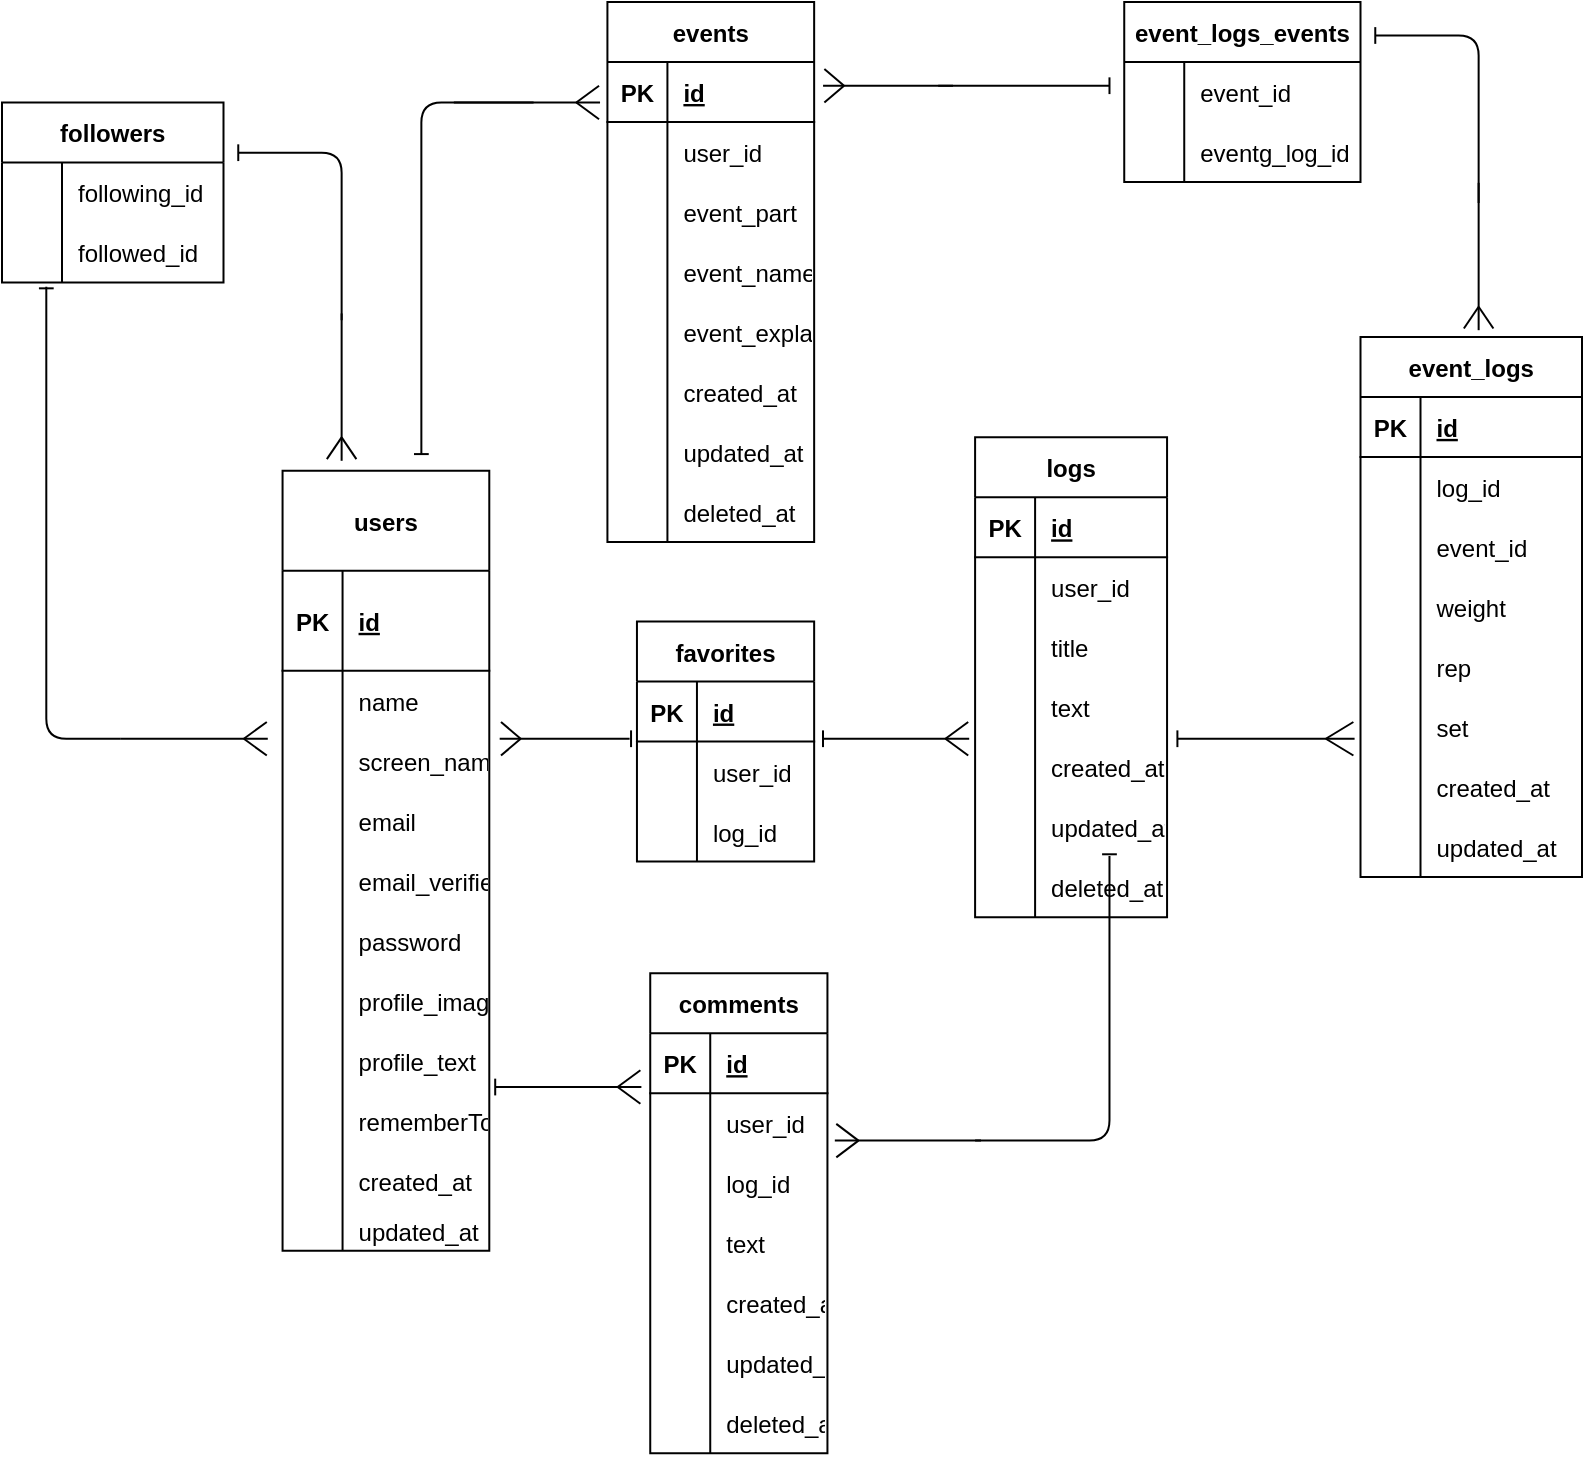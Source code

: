 <mxfile version="14.6.1" type="github">
  <diagram id="C5RBs43oDa-KdzZeNtuy" name="Page-1">
    <mxGraphModel dx="1761" dy="945" grid="1" gridSize="10" guides="1" tooltips="1" connect="1" arrows="1" fold="1" page="1" pageScale="1" pageWidth="827" pageHeight="1169" math="0" shadow="0">
      <root>
        <mxCell id="WIyWlLk6GJQsqaUBKTNV-0" />
        <mxCell id="WIyWlLk6GJQsqaUBKTNV-1" parent="WIyWlLk6GJQsqaUBKTNV-0" />
        <mxCell id="2IMz6kc5Xn535oeAkMrh-334" value="" style="group" vertex="1" connectable="0" parent="WIyWlLk6GJQsqaUBKTNV-1">
          <mxGeometry x="20" y="60" width="790" height="720" as="geometry" />
        </mxCell>
        <mxCell id="2IMz6kc5Xn535oeAkMrh-335" value="" style="line;strokeWidth=2;html=1;rotation=-45;" vertex="1" parent="2IMz6kc5Xn535oeAkMrh-334">
          <mxGeometry x="386.539" y="434.127" width="14.766" as="geometry" />
        </mxCell>
        <mxCell id="2IMz6kc5Xn535oeAkMrh-336" value="users" style="shape=table;startSize=50;container=1;collapsible=1;childLayout=tableLayout;fixedRows=1;rowLines=0;fontStyle=1;align=center;resizeLast=1;" vertex="1" parent="2IMz6kc5Xn535oeAkMrh-334">
          <mxGeometry x="140.28" y="234.419" width="103.364" height="390" as="geometry">
            <mxRectangle x="240" y="320" width="60" height="50" as="alternateBounds" />
          </mxGeometry>
        </mxCell>
        <mxCell id="2IMz6kc5Xn535oeAkMrh-337" value="" style="shape=partialRectangle;collapsible=0;dropTarget=0;pointerEvents=0;fillColor=none;points=[[0,0.5],[1,0.5]];portConstraint=eastwest;top=0;left=0;right=0;bottom=1;" vertex="1" parent="2IMz6kc5Xn535oeAkMrh-336">
          <mxGeometry y="50" width="103.364" height="50" as="geometry" />
        </mxCell>
        <mxCell id="2IMz6kc5Xn535oeAkMrh-338" value="PK" style="shape=partialRectangle;overflow=hidden;connectable=0;fillColor=none;top=0;left=0;bottom=0;right=0;fontStyle=1;" vertex="1" parent="2IMz6kc5Xn535oeAkMrh-337">
          <mxGeometry width="30" height="50" as="geometry" />
        </mxCell>
        <mxCell id="2IMz6kc5Xn535oeAkMrh-339" value="id " style="shape=partialRectangle;overflow=hidden;connectable=0;fillColor=none;top=0;left=0;bottom=0;right=0;align=left;spacingLeft=6;fontStyle=5;" vertex="1" parent="2IMz6kc5Xn535oeAkMrh-337">
          <mxGeometry x="30" width="73.364" height="50" as="geometry" />
        </mxCell>
        <mxCell id="2IMz6kc5Xn535oeAkMrh-340" value="" style="shape=partialRectangle;collapsible=0;dropTarget=0;pointerEvents=0;fillColor=none;points=[[0,0.5],[1,0.5]];portConstraint=eastwest;top=0;left=0;right=0;bottom=0;" vertex="1" parent="2IMz6kc5Xn535oeAkMrh-336">
          <mxGeometry y="100" width="103.364" height="30" as="geometry" />
        </mxCell>
        <mxCell id="2IMz6kc5Xn535oeAkMrh-341" value="" style="shape=partialRectangle;overflow=hidden;connectable=0;fillColor=none;top=0;left=0;bottom=0;right=0;" vertex="1" parent="2IMz6kc5Xn535oeAkMrh-340">
          <mxGeometry width="30" height="30" as="geometry" />
        </mxCell>
        <mxCell id="2IMz6kc5Xn535oeAkMrh-342" value="name" style="shape=partialRectangle;overflow=hidden;connectable=0;fillColor=none;top=0;left=0;bottom=0;right=0;align=left;spacingLeft=6;" vertex="1" parent="2IMz6kc5Xn535oeAkMrh-340">
          <mxGeometry x="30" width="73.364" height="30" as="geometry" />
        </mxCell>
        <mxCell id="2IMz6kc5Xn535oeAkMrh-343" value="" style="shape=partialRectangle;collapsible=0;dropTarget=0;pointerEvents=0;fillColor=none;points=[[0,0.5],[1,0.5]];portConstraint=eastwest;top=0;left=0;right=0;bottom=0;" vertex="1" parent="2IMz6kc5Xn535oeAkMrh-336">
          <mxGeometry y="130" width="103.364" height="30" as="geometry" />
        </mxCell>
        <mxCell id="2IMz6kc5Xn535oeAkMrh-344" value="" style="shape=partialRectangle;overflow=hidden;connectable=0;fillColor=none;top=0;left=0;bottom=0;right=0;" vertex="1" parent="2IMz6kc5Xn535oeAkMrh-343">
          <mxGeometry width="30" height="30" as="geometry" />
        </mxCell>
        <mxCell id="2IMz6kc5Xn535oeAkMrh-345" value="screen_name" style="shape=partialRectangle;overflow=hidden;connectable=0;fillColor=none;top=0;left=0;bottom=0;right=0;align=left;spacingLeft=6;" vertex="1" parent="2IMz6kc5Xn535oeAkMrh-343">
          <mxGeometry x="30" width="73.364" height="30" as="geometry" />
        </mxCell>
        <mxCell id="2IMz6kc5Xn535oeAkMrh-346" value="" style="shape=partialRectangle;collapsible=0;dropTarget=0;pointerEvents=0;fillColor=none;points=[[0,0.5],[1,0.5]];portConstraint=eastwest;top=0;left=0;right=0;bottom=0;" vertex="1" parent="2IMz6kc5Xn535oeAkMrh-336">
          <mxGeometry y="160" width="103.364" height="30" as="geometry" />
        </mxCell>
        <mxCell id="2IMz6kc5Xn535oeAkMrh-347" value="" style="shape=partialRectangle;overflow=hidden;connectable=0;fillColor=none;top=0;left=0;bottom=0;right=0;" vertex="1" parent="2IMz6kc5Xn535oeAkMrh-346">
          <mxGeometry width="30" height="30" as="geometry" />
        </mxCell>
        <mxCell id="2IMz6kc5Xn535oeAkMrh-348" value="email" style="shape=partialRectangle;overflow=hidden;connectable=0;fillColor=none;top=0;left=0;bottom=0;right=0;align=left;spacingLeft=6;" vertex="1" parent="2IMz6kc5Xn535oeAkMrh-346">
          <mxGeometry x="30" width="73.364" height="30" as="geometry" />
        </mxCell>
        <mxCell id="2IMz6kc5Xn535oeAkMrh-349" value="" style="shape=partialRectangle;collapsible=0;dropTarget=0;pointerEvents=0;fillColor=none;points=[[0,0.5],[1,0.5]];portConstraint=eastwest;top=0;left=0;right=0;bottom=0;" vertex="1" parent="2IMz6kc5Xn535oeAkMrh-336">
          <mxGeometry y="190" width="103.364" height="30" as="geometry" />
        </mxCell>
        <mxCell id="2IMz6kc5Xn535oeAkMrh-350" value="" style="shape=partialRectangle;overflow=hidden;connectable=0;fillColor=none;top=0;left=0;bottom=0;right=0;" vertex="1" parent="2IMz6kc5Xn535oeAkMrh-349">
          <mxGeometry width="30" height="30" as="geometry" />
        </mxCell>
        <mxCell id="2IMz6kc5Xn535oeAkMrh-351" value="email_verified_at" style="shape=partialRectangle;overflow=hidden;connectable=0;fillColor=none;top=0;left=0;bottom=0;right=0;align=left;spacingLeft=6;" vertex="1" parent="2IMz6kc5Xn535oeAkMrh-349">
          <mxGeometry x="30" width="73.364" height="30" as="geometry" />
        </mxCell>
        <mxCell id="2IMz6kc5Xn535oeAkMrh-352" value="" style="shape=partialRectangle;collapsible=0;dropTarget=0;pointerEvents=0;fillColor=none;points=[[0,0.5],[1,0.5]];portConstraint=eastwest;top=0;left=0;right=0;bottom=0;" vertex="1" parent="2IMz6kc5Xn535oeAkMrh-336">
          <mxGeometry y="220" width="103.364" height="30" as="geometry" />
        </mxCell>
        <mxCell id="2IMz6kc5Xn535oeAkMrh-353" value="" style="shape=partialRectangle;overflow=hidden;connectable=0;fillColor=none;top=0;left=0;bottom=0;right=0;" vertex="1" parent="2IMz6kc5Xn535oeAkMrh-352">
          <mxGeometry width="30" height="30" as="geometry" />
        </mxCell>
        <mxCell id="2IMz6kc5Xn535oeAkMrh-354" value="password" style="shape=partialRectangle;overflow=hidden;connectable=0;fillColor=none;top=0;left=0;bottom=0;right=0;align=left;spacingLeft=6;" vertex="1" parent="2IMz6kc5Xn535oeAkMrh-352">
          <mxGeometry x="30" width="73.364" height="30" as="geometry" />
        </mxCell>
        <mxCell id="2IMz6kc5Xn535oeAkMrh-355" value="" style="shape=partialRectangle;collapsible=0;dropTarget=0;pointerEvents=0;fillColor=none;points=[[0,0.5],[1,0.5]];portConstraint=eastwest;top=0;left=0;right=0;bottom=0;" vertex="1" parent="2IMz6kc5Xn535oeAkMrh-336">
          <mxGeometry y="250" width="103.364" height="30" as="geometry" />
        </mxCell>
        <mxCell id="2IMz6kc5Xn535oeAkMrh-356" value="" style="shape=partialRectangle;overflow=hidden;connectable=0;fillColor=none;top=0;left=0;bottom=0;right=0;" vertex="1" parent="2IMz6kc5Xn535oeAkMrh-355">
          <mxGeometry width="30" height="30" as="geometry" />
        </mxCell>
        <mxCell id="2IMz6kc5Xn535oeAkMrh-357" value="profile_image" style="shape=partialRectangle;overflow=hidden;connectable=0;fillColor=none;top=0;left=0;bottom=0;right=0;align=left;spacingLeft=6;" vertex="1" parent="2IMz6kc5Xn535oeAkMrh-355">
          <mxGeometry x="30" width="73.364" height="30" as="geometry" />
        </mxCell>
        <mxCell id="2IMz6kc5Xn535oeAkMrh-358" value="" style="shape=partialRectangle;collapsible=0;dropTarget=0;pointerEvents=0;fillColor=none;points=[[0,0.5],[1,0.5]];portConstraint=eastwest;top=0;left=0;right=0;bottom=0;" vertex="1" parent="2IMz6kc5Xn535oeAkMrh-336">
          <mxGeometry y="280" width="103.364" height="30" as="geometry" />
        </mxCell>
        <mxCell id="2IMz6kc5Xn535oeAkMrh-359" value="" style="shape=partialRectangle;overflow=hidden;connectable=0;fillColor=none;top=0;left=0;bottom=0;right=0;" vertex="1" parent="2IMz6kc5Xn535oeAkMrh-358">
          <mxGeometry width="30" height="30" as="geometry" />
        </mxCell>
        <mxCell id="2IMz6kc5Xn535oeAkMrh-360" value="profile_text" style="shape=partialRectangle;overflow=hidden;connectable=0;fillColor=none;top=0;left=0;bottom=0;right=0;align=left;spacingLeft=6;" vertex="1" parent="2IMz6kc5Xn535oeAkMrh-358">
          <mxGeometry x="30" width="73.364" height="30" as="geometry" />
        </mxCell>
        <mxCell id="2IMz6kc5Xn535oeAkMrh-361" value="" style="shape=partialRectangle;collapsible=0;dropTarget=0;pointerEvents=0;fillColor=none;points=[[0,0.5],[1,0.5]];portConstraint=eastwest;top=0;left=0;right=0;bottom=0;" vertex="1" parent="2IMz6kc5Xn535oeAkMrh-336">
          <mxGeometry y="310" width="103.364" height="30" as="geometry" />
        </mxCell>
        <mxCell id="2IMz6kc5Xn535oeAkMrh-362" value="" style="shape=partialRectangle;overflow=hidden;connectable=0;fillColor=none;top=0;left=0;bottom=0;right=0;" vertex="1" parent="2IMz6kc5Xn535oeAkMrh-361">
          <mxGeometry width="30" height="30" as="geometry" />
        </mxCell>
        <mxCell id="2IMz6kc5Xn535oeAkMrh-363" value="rememberToken" style="shape=partialRectangle;overflow=hidden;connectable=0;fillColor=none;top=0;left=0;bottom=0;right=0;align=left;spacingLeft=6;" vertex="1" parent="2IMz6kc5Xn535oeAkMrh-361">
          <mxGeometry x="30" width="73.364" height="30" as="geometry" />
        </mxCell>
        <mxCell id="2IMz6kc5Xn535oeAkMrh-364" value="" style="shape=partialRectangle;collapsible=0;dropTarget=0;pointerEvents=0;fillColor=none;points=[[0,0.5],[1,0.5]];portConstraint=eastwest;top=0;left=0;right=0;bottom=0;" vertex="1" parent="2IMz6kc5Xn535oeAkMrh-336">
          <mxGeometry y="340" width="103.364" height="30" as="geometry" />
        </mxCell>
        <mxCell id="2IMz6kc5Xn535oeAkMrh-365" value="" style="shape=partialRectangle;overflow=hidden;connectable=0;fillColor=none;top=0;left=0;bottom=0;right=0;" vertex="1" parent="2IMz6kc5Xn535oeAkMrh-364">
          <mxGeometry width="30" height="30" as="geometry" />
        </mxCell>
        <mxCell id="2IMz6kc5Xn535oeAkMrh-366" value="created_at" style="shape=partialRectangle;overflow=hidden;connectable=0;fillColor=none;top=0;left=0;bottom=0;right=0;align=left;spacingLeft=6;" vertex="1" parent="2IMz6kc5Xn535oeAkMrh-364">
          <mxGeometry x="30" width="73.364" height="30" as="geometry" />
        </mxCell>
        <mxCell id="2IMz6kc5Xn535oeAkMrh-367" value="" style="shape=partialRectangle;collapsible=0;dropTarget=0;pointerEvents=0;fillColor=none;points=[[0,0.5],[1,0.5]];portConstraint=eastwest;top=0;left=0;right=0;bottom=0;" vertex="1" parent="2IMz6kc5Xn535oeAkMrh-336">
          <mxGeometry y="370" width="103.364" height="20" as="geometry" />
        </mxCell>
        <mxCell id="2IMz6kc5Xn535oeAkMrh-368" value="" style="shape=partialRectangle;overflow=hidden;connectable=0;fillColor=none;top=0;left=0;bottom=0;right=0;" vertex="1" parent="2IMz6kc5Xn535oeAkMrh-367">
          <mxGeometry width="30" height="20" as="geometry" />
        </mxCell>
        <mxCell id="2IMz6kc5Xn535oeAkMrh-369" value="updated_at" style="shape=partialRectangle;overflow=hidden;connectable=0;fillColor=none;top=0;left=0;bottom=0;right=0;align=left;spacingLeft=6;" vertex="1" parent="2IMz6kc5Xn535oeAkMrh-367">
          <mxGeometry x="30" width="73.364" height="20" as="geometry" />
        </mxCell>
        <mxCell id="2IMz6kc5Xn535oeAkMrh-370" value="logs" style="shape=table;startSize=30;container=1;collapsible=1;childLayout=tableLayout;fixedRows=1;rowLines=0;fontStyle=1;align=center;resizeLast=1;" vertex="1" parent="2IMz6kc5Xn535oeAkMrh-334">
          <mxGeometry x="486.551" y="217.674" width="95.981" height="240" as="geometry" />
        </mxCell>
        <mxCell id="2IMz6kc5Xn535oeAkMrh-371" value="" style="shape=partialRectangle;collapsible=0;dropTarget=0;pointerEvents=0;fillColor=none;points=[[0,0.5],[1,0.5]];portConstraint=eastwest;top=0;left=0;right=0;bottom=1;" vertex="1" parent="2IMz6kc5Xn535oeAkMrh-370">
          <mxGeometry y="30" width="95.981" height="30" as="geometry" />
        </mxCell>
        <mxCell id="2IMz6kc5Xn535oeAkMrh-372" value="PK" style="shape=partialRectangle;overflow=hidden;connectable=0;fillColor=none;top=0;left=0;bottom=0;right=0;fontStyle=1;" vertex="1" parent="2IMz6kc5Xn535oeAkMrh-371">
          <mxGeometry width="30" height="30" as="geometry" />
        </mxCell>
        <mxCell id="2IMz6kc5Xn535oeAkMrh-373" value="id " style="shape=partialRectangle;overflow=hidden;connectable=0;fillColor=none;top=0;left=0;bottom=0;right=0;align=left;spacingLeft=6;fontStyle=5;" vertex="1" parent="2IMz6kc5Xn535oeAkMrh-371">
          <mxGeometry x="30" width="65.981" height="30" as="geometry" />
        </mxCell>
        <mxCell id="2IMz6kc5Xn535oeAkMrh-374" value="" style="shape=partialRectangle;collapsible=0;dropTarget=0;pointerEvents=0;fillColor=none;points=[[0,0.5],[1,0.5]];portConstraint=eastwest;top=0;left=0;right=0;bottom=0;" vertex="1" parent="2IMz6kc5Xn535oeAkMrh-370">
          <mxGeometry y="60" width="95.981" height="30" as="geometry" />
        </mxCell>
        <mxCell id="2IMz6kc5Xn535oeAkMrh-375" value="" style="shape=partialRectangle;overflow=hidden;connectable=0;fillColor=none;top=0;left=0;bottom=0;right=0;" vertex="1" parent="2IMz6kc5Xn535oeAkMrh-374">
          <mxGeometry width="30" height="30" as="geometry" />
        </mxCell>
        <mxCell id="2IMz6kc5Xn535oeAkMrh-376" value="user_id" style="shape=partialRectangle;overflow=hidden;connectable=0;fillColor=none;top=0;left=0;bottom=0;right=0;align=left;spacingLeft=6;" vertex="1" parent="2IMz6kc5Xn535oeAkMrh-374">
          <mxGeometry x="30" width="65.981" height="30" as="geometry" />
        </mxCell>
        <mxCell id="2IMz6kc5Xn535oeAkMrh-377" value="" style="shape=partialRectangle;collapsible=0;dropTarget=0;pointerEvents=0;fillColor=none;points=[[0,0.5],[1,0.5]];portConstraint=eastwest;top=0;left=0;right=0;bottom=0;" vertex="1" parent="2IMz6kc5Xn535oeAkMrh-370">
          <mxGeometry y="90" width="95.981" height="30" as="geometry" />
        </mxCell>
        <mxCell id="2IMz6kc5Xn535oeAkMrh-378" value="" style="shape=partialRectangle;overflow=hidden;connectable=0;fillColor=none;top=0;left=0;bottom=0;right=0;" vertex="1" parent="2IMz6kc5Xn535oeAkMrh-377">
          <mxGeometry width="30" height="30" as="geometry" />
        </mxCell>
        <mxCell id="2IMz6kc5Xn535oeAkMrh-379" value="title" style="shape=partialRectangle;overflow=hidden;connectable=0;fillColor=none;top=0;left=0;bottom=0;right=0;align=left;spacingLeft=6;" vertex="1" parent="2IMz6kc5Xn535oeAkMrh-377">
          <mxGeometry x="30" width="65.981" height="30" as="geometry" />
        </mxCell>
        <mxCell id="2IMz6kc5Xn535oeAkMrh-380" value="" style="shape=partialRectangle;collapsible=0;dropTarget=0;pointerEvents=0;fillColor=none;points=[[0,0.5],[1,0.5]];portConstraint=eastwest;top=0;left=0;right=0;bottom=0;" vertex="1" parent="2IMz6kc5Xn535oeAkMrh-370">
          <mxGeometry y="120" width="95.981" height="30" as="geometry" />
        </mxCell>
        <mxCell id="2IMz6kc5Xn535oeAkMrh-381" value="" style="shape=partialRectangle;overflow=hidden;connectable=0;fillColor=none;top=0;left=0;bottom=0;right=0;" vertex="1" parent="2IMz6kc5Xn535oeAkMrh-380">
          <mxGeometry width="30" height="30" as="geometry" />
        </mxCell>
        <mxCell id="2IMz6kc5Xn535oeAkMrh-382" value="text" style="shape=partialRectangle;overflow=hidden;connectable=0;fillColor=none;top=0;left=0;bottom=0;right=0;align=left;spacingLeft=6;" vertex="1" parent="2IMz6kc5Xn535oeAkMrh-380">
          <mxGeometry x="30" width="65.981" height="30" as="geometry" />
        </mxCell>
        <mxCell id="2IMz6kc5Xn535oeAkMrh-383" value="" style="shape=partialRectangle;collapsible=0;dropTarget=0;pointerEvents=0;fillColor=none;points=[[0,0.5],[1,0.5]];portConstraint=eastwest;top=0;left=0;right=0;bottom=0;" vertex="1" parent="2IMz6kc5Xn535oeAkMrh-370">
          <mxGeometry y="150" width="95.981" height="30" as="geometry" />
        </mxCell>
        <mxCell id="2IMz6kc5Xn535oeAkMrh-384" value="" style="shape=partialRectangle;overflow=hidden;connectable=0;fillColor=none;top=0;left=0;bottom=0;right=0;" vertex="1" parent="2IMz6kc5Xn535oeAkMrh-383">
          <mxGeometry width="30" height="30" as="geometry" />
        </mxCell>
        <mxCell id="2IMz6kc5Xn535oeAkMrh-385" value="created_at" style="shape=partialRectangle;overflow=hidden;connectable=0;fillColor=none;top=0;left=0;bottom=0;right=0;align=left;spacingLeft=6;" vertex="1" parent="2IMz6kc5Xn535oeAkMrh-383">
          <mxGeometry x="30" width="65.981" height="30" as="geometry" />
        </mxCell>
        <mxCell id="2IMz6kc5Xn535oeAkMrh-386" value="" style="shape=partialRectangle;collapsible=0;dropTarget=0;pointerEvents=0;fillColor=none;points=[[0,0.5],[1,0.5]];portConstraint=eastwest;top=0;left=0;right=0;bottom=0;" vertex="1" parent="2IMz6kc5Xn535oeAkMrh-370">
          <mxGeometry y="180" width="95.981" height="30" as="geometry" />
        </mxCell>
        <mxCell id="2IMz6kc5Xn535oeAkMrh-387" value="" style="shape=partialRectangle;overflow=hidden;connectable=0;fillColor=none;top=0;left=0;bottom=0;right=0;" vertex="1" parent="2IMz6kc5Xn535oeAkMrh-386">
          <mxGeometry width="30" height="30" as="geometry" />
        </mxCell>
        <mxCell id="2IMz6kc5Xn535oeAkMrh-388" value="updated_at" style="shape=partialRectangle;overflow=hidden;connectable=0;fillColor=none;top=0;left=0;bottom=0;right=0;align=left;spacingLeft=6;" vertex="1" parent="2IMz6kc5Xn535oeAkMrh-386">
          <mxGeometry x="30" width="65.981" height="30" as="geometry" />
        </mxCell>
        <mxCell id="2IMz6kc5Xn535oeAkMrh-389" value="" style="shape=partialRectangle;collapsible=0;dropTarget=0;pointerEvents=0;fillColor=none;points=[[0,0.5],[1,0.5]];portConstraint=eastwest;top=0;left=0;right=0;bottom=0;" vertex="1" parent="2IMz6kc5Xn535oeAkMrh-370">
          <mxGeometry y="210" width="95.981" height="30" as="geometry" />
        </mxCell>
        <mxCell id="2IMz6kc5Xn535oeAkMrh-390" value="" style="shape=partialRectangle;overflow=hidden;connectable=0;fillColor=none;top=0;left=0;bottom=0;right=0;" vertex="1" parent="2IMz6kc5Xn535oeAkMrh-389">
          <mxGeometry width="30" height="30" as="geometry" />
        </mxCell>
        <mxCell id="2IMz6kc5Xn535oeAkMrh-391" value="deleted_at" style="shape=partialRectangle;overflow=hidden;connectable=0;fillColor=none;top=0;left=0;bottom=0;right=0;align=left;spacingLeft=6;" vertex="1" parent="2IMz6kc5Xn535oeAkMrh-389">
          <mxGeometry x="30" width="65.981" height="30" as="geometry" />
        </mxCell>
        <mxCell id="2IMz6kc5Xn535oeAkMrh-392" value="comments" style="shape=table;startSize=30;container=1;collapsible=1;childLayout=tableLayout;fixedRows=1;rowLines=0;fontStyle=1;align=center;resizeLast=1;" vertex="1" parent="2IMz6kc5Xn535oeAkMrh-334">
          <mxGeometry x="324.121" y="485.581" width="88.598" height="240" as="geometry" />
        </mxCell>
        <mxCell id="2IMz6kc5Xn535oeAkMrh-393" value="" style="shape=partialRectangle;collapsible=0;dropTarget=0;pointerEvents=0;fillColor=none;points=[[0,0.5],[1,0.5]];portConstraint=eastwest;top=0;left=0;right=0;bottom=1;" vertex="1" parent="2IMz6kc5Xn535oeAkMrh-392">
          <mxGeometry y="30" width="88.598" height="30" as="geometry" />
        </mxCell>
        <mxCell id="2IMz6kc5Xn535oeAkMrh-394" value="PK" style="shape=partialRectangle;overflow=hidden;connectable=0;fillColor=none;top=0;left=0;bottom=0;right=0;fontStyle=1;" vertex="1" parent="2IMz6kc5Xn535oeAkMrh-393">
          <mxGeometry width="30" height="30" as="geometry" />
        </mxCell>
        <mxCell id="2IMz6kc5Xn535oeAkMrh-395" value="id " style="shape=partialRectangle;overflow=hidden;connectable=0;fillColor=none;top=0;left=0;bottom=0;right=0;align=left;spacingLeft=6;fontStyle=5;" vertex="1" parent="2IMz6kc5Xn535oeAkMrh-393">
          <mxGeometry x="30" width="58.598" height="30" as="geometry" />
        </mxCell>
        <mxCell id="2IMz6kc5Xn535oeAkMrh-396" value="" style="shape=partialRectangle;collapsible=0;dropTarget=0;pointerEvents=0;fillColor=none;points=[[0,0.5],[1,0.5]];portConstraint=eastwest;top=0;left=0;right=0;bottom=0;" vertex="1" parent="2IMz6kc5Xn535oeAkMrh-392">
          <mxGeometry y="60" width="88.598" height="30" as="geometry" />
        </mxCell>
        <mxCell id="2IMz6kc5Xn535oeAkMrh-397" value="" style="shape=partialRectangle;overflow=hidden;connectable=0;fillColor=none;top=0;left=0;bottom=0;right=0;" vertex="1" parent="2IMz6kc5Xn535oeAkMrh-396">
          <mxGeometry width="30" height="30" as="geometry" />
        </mxCell>
        <mxCell id="2IMz6kc5Xn535oeAkMrh-398" value="user_id" style="shape=partialRectangle;overflow=hidden;connectable=0;fillColor=none;top=0;left=0;bottom=0;right=0;align=left;spacingLeft=6;" vertex="1" parent="2IMz6kc5Xn535oeAkMrh-396">
          <mxGeometry x="30" width="58.598" height="30" as="geometry" />
        </mxCell>
        <mxCell id="2IMz6kc5Xn535oeAkMrh-399" value="" style="shape=partialRectangle;collapsible=0;dropTarget=0;pointerEvents=0;fillColor=none;points=[[0,0.5],[1,0.5]];portConstraint=eastwest;top=0;left=0;right=0;bottom=0;" vertex="1" parent="2IMz6kc5Xn535oeAkMrh-392">
          <mxGeometry y="90" width="88.598" height="30" as="geometry" />
        </mxCell>
        <mxCell id="2IMz6kc5Xn535oeAkMrh-400" value="" style="shape=partialRectangle;overflow=hidden;connectable=0;fillColor=none;top=0;left=0;bottom=0;right=0;" vertex="1" parent="2IMz6kc5Xn535oeAkMrh-399">
          <mxGeometry width="30" height="30" as="geometry" />
        </mxCell>
        <mxCell id="2IMz6kc5Xn535oeAkMrh-401" value="log_id" style="shape=partialRectangle;overflow=hidden;connectable=0;fillColor=none;top=0;left=0;bottom=0;right=0;align=left;spacingLeft=6;" vertex="1" parent="2IMz6kc5Xn535oeAkMrh-399">
          <mxGeometry x="30" width="58.598" height="30" as="geometry" />
        </mxCell>
        <mxCell id="2IMz6kc5Xn535oeAkMrh-402" value="" style="shape=partialRectangle;collapsible=0;dropTarget=0;pointerEvents=0;fillColor=none;points=[[0,0.5],[1,0.5]];portConstraint=eastwest;top=0;left=0;right=0;bottom=0;" vertex="1" parent="2IMz6kc5Xn535oeAkMrh-392">
          <mxGeometry y="120" width="88.598" height="30" as="geometry" />
        </mxCell>
        <mxCell id="2IMz6kc5Xn535oeAkMrh-403" value="" style="shape=partialRectangle;overflow=hidden;connectable=0;fillColor=none;top=0;left=0;bottom=0;right=0;" vertex="1" parent="2IMz6kc5Xn535oeAkMrh-402">
          <mxGeometry width="30" height="30" as="geometry" />
        </mxCell>
        <mxCell id="2IMz6kc5Xn535oeAkMrh-404" value="text" style="shape=partialRectangle;overflow=hidden;connectable=0;fillColor=none;top=0;left=0;bottom=0;right=0;align=left;spacingLeft=6;" vertex="1" parent="2IMz6kc5Xn535oeAkMrh-402">
          <mxGeometry x="30" width="58.598" height="30" as="geometry" />
        </mxCell>
        <mxCell id="2IMz6kc5Xn535oeAkMrh-405" value="" style="shape=partialRectangle;collapsible=0;dropTarget=0;pointerEvents=0;fillColor=none;points=[[0,0.5],[1,0.5]];portConstraint=eastwest;top=0;left=0;right=0;bottom=0;" vertex="1" parent="2IMz6kc5Xn535oeAkMrh-392">
          <mxGeometry y="150" width="88.598" height="30" as="geometry" />
        </mxCell>
        <mxCell id="2IMz6kc5Xn535oeAkMrh-406" value="" style="shape=partialRectangle;overflow=hidden;connectable=0;fillColor=none;top=0;left=0;bottom=0;right=0;" vertex="1" parent="2IMz6kc5Xn535oeAkMrh-405">
          <mxGeometry width="30" height="30" as="geometry" />
        </mxCell>
        <mxCell id="2IMz6kc5Xn535oeAkMrh-407" value="created_at" style="shape=partialRectangle;overflow=hidden;connectable=0;fillColor=none;top=0;left=0;bottom=0;right=0;align=left;spacingLeft=6;" vertex="1" parent="2IMz6kc5Xn535oeAkMrh-405">
          <mxGeometry x="30" width="58.598" height="30" as="geometry" />
        </mxCell>
        <mxCell id="2IMz6kc5Xn535oeAkMrh-408" value="" style="shape=partialRectangle;collapsible=0;dropTarget=0;pointerEvents=0;fillColor=none;points=[[0,0.5],[1,0.5]];portConstraint=eastwest;top=0;left=0;right=0;bottom=0;" vertex="1" parent="2IMz6kc5Xn535oeAkMrh-392">
          <mxGeometry y="180" width="88.598" height="30" as="geometry" />
        </mxCell>
        <mxCell id="2IMz6kc5Xn535oeAkMrh-409" value="" style="shape=partialRectangle;overflow=hidden;connectable=0;fillColor=none;top=0;left=0;bottom=0;right=0;" vertex="1" parent="2IMz6kc5Xn535oeAkMrh-408">
          <mxGeometry width="30" height="30" as="geometry" />
        </mxCell>
        <mxCell id="2IMz6kc5Xn535oeAkMrh-410" value="updated_at" style="shape=partialRectangle;overflow=hidden;connectable=0;fillColor=none;top=0;left=0;bottom=0;right=0;align=left;spacingLeft=6;" vertex="1" parent="2IMz6kc5Xn535oeAkMrh-408">
          <mxGeometry x="30" width="58.598" height="30" as="geometry" />
        </mxCell>
        <mxCell id="2IMz6kc5Xn535oeAkMrh-411" value="" style="shape=partialRectangle;collapsible=0;dropTarget=0;pointerEvents=0;fillColor=none;points=[[0,0.5],[1,0.5]];portConstraint=eastwest;top=0;left=0;right=0;bottom=0;" vertex="1" parent="2IMz6kc5Xn535oeAkMrh-392">
          <mxGeometry y="210" width="88.598" height="30" as="geometry" />
        </mxCell>
        <mxCell id="2IMz6kc5Xn535oeAkMrh-412" value="" style="shape=partialRectangle;overflow=hidden;connectable=0;fillColor=none;top=0;left=0;bottom=0;right=0;" vertex="1" parent="2IMz6kc5Xn535oeAkMrh-411">
          <mxGeometry width="30" height="30" as="geometry" />
        </mxCell>
        <mxCell id="2IMz6kc5Xn535oeAkMrh-413" value="deleted_at" style="shape=partialRectangle;overflow=hidden;connectable=0;fillColor=none;top=0;left=0;bottom=0;right=0;align=left;spacingLeft=6;" vertex="1" parent="2IMz6kc5Xn535oeAkMrh-411">
          <mxGeometry x="30" width="58.598" height="30" as="geometry" />
        </mxCell>
        <mxCell id="2IMz6kc5Xn535oeAkMrh-414" value="favorites" style="shape=table;startSize=30;container=1;collapsible=1;childLayout=tableLayout;fixedRows=1;rowLines=0;fontStyle=1;align=center;resizeLast=1;" vertex="1" parent="2IMz6kc5Xn535oeAkMrh-334">
          <mxGeometry x="317.477" y="309.767" width="88.598" height="120" as="geometry" />
        </mxCell>
        <mxCell id="2IMz6kc5Xn535oeAkMrh-415" value="" style="shape=partialRectangle;collapsible=0;dropTarget=0;pointerEvents=0;fillColor=none;points=[[0,0.5],[1,0.5]];portConstraint=eastwest;top=0;left=0;right=0;bottom=1;" vertex="1" parent="2IMz6kc5Xn535oeAkMrh-414">
          <mxGeometry y="30" width="88.598" height="30" as="geometry" />
        </mxCell>
        <mxCell id="2IMz6kc5Xn535oeAkMrh-416" value="PK" style="shape=partialRectangle;overflow=hidden;connectable=0;fillColor=none;top=0;left=0;bottom=0;right=0;fontStyle=1;" vertex="1" parent="2IMz6kc5Xn535oeAkMrh-415">
          <mxGeometry width="30" height="30" as="geometry" />
        </mxCell>
        <mxCell id="2IMz6kc5Xn535oeAkMrh-417" value="id " style="shape=partialRectangle;overflow=hidden;connectable=0;fillColor=none;top=0;left=0;bottom=0;right=0;align=left;spacingLeft=6;fontStyle=5;" vertex="1" parent="2IMz6kc5Xn535oeAkMrh-415">
          <mxGeometry x="30" width="58.598" height="30" as="geometry" />
        </mxCell>
        <mxCell id="2IMz6kc5Xn535oeAkMrh-418" value="" style="shape=partialRectangle;collapsible=0;dropTarget=0;pointerEvents=0;fillColor=none;points=[[0,0.5],[1,0.5]];portConstraint=eastwest;top=0;left=0;right=0;bottom=0;" vertex="1" parent="2IMz6kc5Xn535oeAkMrh-414">
          <mxGeometry y="60" width="88.598" height="30" as="geometry" />
        </mxCell>
        <mxCell id="2IMz6kc5Xn535oeAkMrh-419" value="" style="shape=partialRectangle;overflow=hidden;connectable=0;fillColor=none;top=0;left=0;bottom=0;right=0;" vertex="1" parent="2IMz6kc5Xn535oeAkMrh-418">
          <mxGeometry width="30" height="30" as="geometry" />
        </mxCell>
        <mxCell id="2IMz6kc5Xn535oeAkMrh-420" value="user_id" style="shape=partialRectangle;overflow=hidden;connectable=0;fillColor=none;top=0;left=0;bottom=0;right=0;align=left;spacingLeft=6;" vertex="1" parent="2IMz6kc5Xn535oeAkMrh-418">
          <mxGeometry x="30" width="58.598" height="30" as="geometry" />
        </mxCell>
        <mxCell id="2IMz6kc5Xn535oeAkMrh-421" value="" style="shape=partialRectangle;collapsible=0;dropTarget=0;pointerEvents=0;fillColor=none;points=[[0,0.5],[1,0.5]];portConstraint=eastwest;top=0;left=0;right=0;bottom=0;" vertex="1" parent="2IMz6kc5Xn535oeAkMrh-414">
          <mxGeometry y="90" width="88.598" height="30" as="geometry" />
        </mxCell>
        <mxCell id="2IMz6kc5Xn535oeAkMrh-422" value="" style="shape=partialRectangle;overflow=hidden;connectable=0;fillColor=none;top=0;left=0;bottom=0;right=0;" vertex="1" parent="2IMz6kc5Xn535oeAkMrh-421">
          <mxGeometry width="30" height="30" as="geometry" />
        </mxCell>
        <mxCell id="2IMz6kc5Xn535oeAkMrh-423" value="log_id" style="shape=partialRectangle;overflow=hidden;connectable=0;fillColor=none;top=0;left=0;bottom=0;right=0;align=left;spacingLeft=6;" vertex="1" parent="2IMz6kc5Xn535oeAkMrh-421">
          <mxGeometry x="30" width="58.598" height="30" as="geometry" />
        </mxCell>
        <mxCell id="2IMz6kc5Xn535oeAkMrh-424" value="followers" style="shape=table;startSize=30;container=1;collapsible=1;childLayout=tableLayout;fixedRows=1;rowLines=0;fontStyle=1;align=center;resizeLast=1;" vertex="1" parent="2IMz6kc5Xn535oeAkMrh-334">
          <mxGeometry y="50.233" width="110.748" height="90" as="geometry" />
        </mxCell>
        <mxCell id="2IMz6kc5Xn535oeAkMrh-425" value="" style="shape=partialRectangle;collapsible=0;dropTarget=0;pointerEvents=0;fillColor=none;points=[[0,0.5],[1,0.5]];portConstraint=eastwest;top=0;left=0;right=0;bottom=0;" vertex="1" parent="2IMz6kc5Xn535oeAkMrh-424">
          <mxGeometry y="30" width="110.748" height="30" as="geometry" />
        </mxCell>
        <mxCell id="2IMz6kc5Xn535oeAkMrh-426" value="" style="shape=partialRectangle;overflow=hidden;connectable=0;fillColor=none;top=0;left=0;bottom=0;right=0;" vertex="1" parent="2IMz6kc5Xn535oeAkMrh-425">
          <mxGeometry width="30" height="30" as="geometry" />
        </mxCell>
        <mxCell id="2IMz6kc5Xn535oeAkMrh-427" value="following_id" style="shape=partialRectangle;overflow=hidden;connectable=0;fillColor=none;top=0;left=0;bottom=0;right=0;align=left;spacingLeft=6;" vertex="1" parent="2IMz6kc5Xn535oeAkMrh-425">
          <mxGeometry x="30" width="80.748" height="30" as="geometry" />
        </mxCell>
        <mxCell id="2IMz6kc5Xn535oeAkMrh-428" value="" style="shape=partialRectangle;collapsible=0;dropTarget=0;pointerEvents=0;fillColor=none;points=[[0,0.5],[1,0.5]];portConstraint=eastwest;top=0;left=0;right=0;bottom=0;" vertex="1" parent="2IMz6kc5Xn535oeAkMrh-424">
          <mxGeometry y="60" width="110.748" height="30" as="geometry" />
        </mxCell>
        <mxCell id="2IMz6kc5Xn535oeAkMrh-429" value="" style="shape=partialRectangle;overflow=hidden;connectable=0;fillColor=none;top=0;left=0;bottom=0;right=0;" vertex="1" parent="2IMz6kc5Xn535oeAkMrh-428">
          <mxGeometry width="30" height="30" as="geometry" />
        </mxCell>
        <mxCell id="2IMz6kc5Xn535oeAkMrh-430" value="followed_id" style="shape=partialRectangle;overflow=hidden;connectable=0;fillColor=none;top=0;left=0;bottom=0;right=0;align=left;spacingLeft=6;" vertex="1" parent="2IMz6kc5Xn535oeAkMrh-428">
          <mxGeometry x="30" width="80.748" height="30" as="geometry" />
        </mxCell>
        <mxCell id="2IMz6kc5Xn535oeAkMrh-431" value="events" style="shape=table;startSize=30;container=1;collapsible=1;childLayout=tableLayout;fixedRows=1;rowLines=0;fontStyle=1;align=center;resizeLast=1;" vertex="1" parent="2IMz6kc5Xn535oeAkMrh-334">
          <mxGeometry x="302.71" width="103.364" height="270" as="geometry" />
        </mxCell>
        <mxCell id="2IMz6kc5Xn535oeAkMrh-432" value="" style="shape=partialRectangle;collapsible=0;dropTarget=0;pointerEvents=0;fillColor=none;points=[[0,0.5],[1,0.5]];portConstraint=eastwest;top=0;left=0;right=0;bottom=1;" vertex="1" parent="2IMz6kc5Xn535oeAkMrh-431">
          <mxGeometry y="30" width="103.364" height="30" as="geometry" />
        </mxCell>
        <mxCell id="2IMz6kc5Xn535oeAkMrh-433" value="PK" style="shape=partialRectangle;overflow=hidden;connectable=0;fillColor=none;top=0;left=0;bottom=0;right=0;fontStyle=1;" vertex="1" parent="2IMz6kc5Xn535oeAkMrh-432">
          <mxGeometry width="30" height="30" as="geometry" />
        </mxCell>
        <mxCell id="2IMz6kc5Xn535oeAkMrh-434" value="id " style="shape=partialRectangle;overflow=hidden;connectable=0;fillColor=none;top=0;left=0;bottom=0;right=0;align=left;spacingLeft=6;fontStyle=5;" vertex="1" parent="2IMz6kc5Xn535oeAkMrh-432">
          <mxGeometry x="30" width="73.364" height="30" as="geometry" />
        </mxCell>
        <mxCell id="2IMz6kc5Xn535oeAkMrh-435" value="" style="shape=partialRectangle;collapsible=0;dropTarget=0;pointerEvents=0;fillColor=none;points=[[0,0.5],[1,0.5]];portConstraint=eastwest;top=0;left=0;right=0;bottom=0;" vertex="1" parent="2IMz6kc5Xn535oeAkMrh-431">
          <mxGeometry y="60" width="103.364" height="30" as="geometry" />
        </mxCell>
        <mxCell id="2IMz6kc5Xn535oeAkMrh-436" value="" style="shape=partialRectangle;overflow=hidden;connectable=0;fillColor=none;top=0;left=0;bottom=0;right=0;" vertex="1" parent="2IMz6kc5Xn535oeAkMrh-435">
          <mxGeometry width="30" height="30" as="geometry" />
        </mxCell>
        <mxCell id="2IMz6kc5Xn535oeAkMrh-437" value="user_id" style="shape=partialRectangle;overflow=hidden;connectable=0;fillColor=none;top=0;left=0;bottom=0;right=0;align=left;spacingLeft=6;" vertex="1" parent="2IMz6kc5Xn535oeAkMrh-435">
          <mxGeometry x="30" width="73.364" height="30" as="geometry" />
        </mxCell>
        <mxCell id="2IMz6kc5Xn535oeAkMrh-438" value="" style="shape=partialRectangle;collapsible=0;dropTarget=0;pointerEvents=0;fillColor=none;points=[[0,0.5],[1,0.5]];portConstraint=eastwest;top=0;left=0;right=0;bottom=0;" vertex="1" parent="2IMz6kc5Xn535oeAkMrh-431">
          <mxGeometry y="90" width="103.364" height="30" as="geometry" />
        </mxCell>
        <mxCell id="2IMz6kc5Xn535oeAkMrh-439" value="" style="shape=partialRectangle;overflow=hidden;connectable=0;fillColor=none;top=0;left=0;bottom=0;right=0;" vertex="1" parent="2IMz6kc5Xn535oeAkMrh-438">
          <mxGeometry width="30" height="30" as="geometry" />
        </mxCell>
        <mxCell id="2IMz6kc5Xn535oeAkMrh-440" value="event_part" style="shape=partialRectangle;overflow=hidden;connectable=0;fillColor=none;top=0;left=0;bottom=0;right=0;align=left;spacingLeft=6;" vertex="1" parent="2IMz6kc5Xn535oeAkMrh-438">
          <mxGeometry x="30" width="73.364" height="30" as="geometry" />
        </mxCell>
        <mxCell id="2IMz6kc5Xn535oeAkMrh-441" value="" style="shape=partialRectangle;collapsible=0;dropTarget=0;pointerEvents=0;fillColor=none;points=[[0,0.5],[1,0.5]];portConstraint=eastwest;top=0;left=0;right=0;bottom=0;" vertex="1" parent="2IMz6kc5Xn535oeAkMrh-431">
          <mxGeometry y="120" width="103.364" height="30" as="geometry" />
        </mxCell>
        <mxCell id="2IMz6kc5Xn535oeAkMrh-442" value="" style="shape=partialRectangle;overflow=hidden;connectable=0;fillColor=none;top=0;left=0;bottom=0;right=0;" vertex="1" parent="2IMz6kc5Xn535oeAkMrh-441">
          <mxGeometry width="30" height="30" as="geometry" />
        </mxCell>
        <mxCell id="2IMz6kc5Xn535oeAkMrh-443" value="event_name" style="shape=partialRectangle;overflow=hidden;connectable=0;fillColor=none;top=0;left=0;bottom=0;right=0;align=left;spacingLeft=6;" vertex="1" parent="2IMz6kc5Xn535oeAkMrh-441">
          <mxGeometry x="30" width="73.364" height="30" as="geometry" />
        </mxCell>
        <mxCell id="2IMz6kc5Xn535oeAkMrh-444" value="" style="shape=partialRectangle;collapsible=0;dropTarget=0;pointerEvents=0;fillColor=none;points=[[0,0.5],[1,0.5]];portConstraint=eastwest;top=0;left=0;right=0;bottom=0;" vertex="1" parent="2IMz6kc5Xn535oeAkMrh-431">
          <mxGeometry y="150" width="103.364" height="30" as="geometry" />
        </mxCell>
        <mxCell id="2IMz6kc5Xn535oeAkMrh-445" value="" style="shape=partialRectangle;overflow=hidden;connectable=0;fillColor=none;top=0;left=0;bottom=0;right=0;" vertex="1" parent="2IMz6kc5Xn535oeAkMrh-444">
          <mxGeometry width="30" height="30" as="geometry" />
        </mxCell>
        <mxCell id="2IMz6kc5Xn535oeAkMrh-446" value="event_explanation" style="shape=partialRectangle;overflow=hidden;connectable=0;fillColor=none;top=0;left=0;bottom=0;right=0;align=left;spacingLeft=6;" vertex="1" parent="2IMz6kc5Xn535oeAkMrh-444">
          <mxGeometry x="30" width="73.364" height="30" as="geometry" />
        </mxCell>
        <mxCell id="2IMz6kc5Xn535oeAkMrh-447" value="" style="shape=partialRectangle;collapsible=0;dropTarget=0;pointerEvents=0;fillColor=none;points=[[0,0.5],[1,0.5]];portConstraint=eastwest;top=0;left=0;right=0;bottom=0;" vertex="1" parent="2IMz6kc5Xn535oeAkMrh-431">
          <mxGeometry y="180" width="103.364" height="30" as="geometry" />
        </mxCell>
        <mxCell id="2IMz6kc5Xn535oeAkMrh-448" value="" style="shape=partialRectangle;overflow=hidden;connectable=0;fillColor=none;top=0;left=0;bottom=0;right=0;" vertex="1" parent="2IMz6kc5Xn535oeAkMrh-447">
          <mxGeometry width="30" height="30" as="geometry" />
        </mxCell>
        <mxCell id="2IMz6kc5Xn535oeAkMrh-449" value="created_at" style="shape=partialRectangle;overflow=hidden;connectable=0;fillColor=none;top=0;left=0;bottom=0;right=0;align=left;spacingLeft=6;" vertex="1" parent="2IMz6kc5Xn535oeAkMrh-447">
          <mxGeometry x="30" width="73.364" height="30" as="geometry" />
        </mxCell>
        <mxCell id="2IMz6kc5Xn535oeAkMrh-450" value="" style="shape=partialRectangle;collapsible=0;dropTarget=0;pointerEvents=0;fillColor=none;points=[[0,0.5],[1,0.5]];portConstraint=eastwest;top=0;left=0;right=0;bottom=0;" vertex="1" parent="2IMz6kc5Xn535oeAkMrh-431">
          <mxGeometry y="210" width="103.364" height="30" as="geometry" />
        </mxCell>
        <mxCell id="2IMz6kc5Xn535oeAkMrh-451" value="" style="shape=partialRectangle;overflow=hidden;connectable=0;fillColor=none;top=0;left=0;bottom=0;right=0;" vertex="1" parent="2IMz6kc5Xn535oeAkMrh-450">
          <mxGeometry width="30" height="30" as="geometry" />
        </mxCell>
        <mxCell id="2IMz6kc5Xn535oeAkMrh-452" value="updated_at" style="shape=partialRectangle;overflow=hidden;connectable=0;fillColor=none;top=0;left=0;bottom=0;right=0;align=left;spacingLeft=6;" vertex="1" parent="2IMz6kc5Xn535oeAkMrh-450">
          <mxGeometry x="30" width="73.364" height="30" as="geometry" />
        </mxCell>
        <mxCell id="2IMz6kc5Xn535oeAkMrh-453" value="" style="shape=partialRectangle;collapsible=0;dropTarget=0;pointerEvents=0;fillColor=none;points=[[0,0.5],[1,0.5]];portConstraint=eastwest;top=0;left=0;right=0;bottom=0;" vertex="1" parent="2IMz6kc5Xn535oeAkMrh-431">
          <mxGeometry y="240" width="103.364" height="30" as="geometry" />
        </mxCell>
        <mxCell id="2IMz6kc5Xn535oeAkMrh-454" value="" style="shape=partialRectangle;overflow=hidden;connectable=0;fillColor=none;top=0;left=0;bottom=0;right=0;" vertex="1" parent="2IMz6kc5Xn535oeAkMrh-453">
          <mxGeometry width="30" height="30" as="geometry" />
        </mxCell>
        <mxCell id="2IMz6kc5Xn535oeAkMrh-455" value="deleted_at" style="shape=partialRectangle;overflow=hidden;connectable=0;fillColor=none;top=0;left=0;bottom=0;right=0;align=left;spacingLeft=6;" vertex="1" parent="2IMz6kc5Xn535oeAkMrh-453">
          <mxGeometry x="30" width="73.364" height="30" as="geometry" />
        </mxCell>
        <mxCell id="2IMz6kc5Xn535oeAkMrh-456" value="event_logs" style="shape=table;startSize=30;container=1;collapsible=1;childLayout=tableLayout;fixedRows=1;rowLines=0;fontStyle=1;align=center;resizeLast=1;" vertex="1" parent="2IMz6kc5Xn535oeAkMrh-334">
          <mxGeometry x="679.252" y="167.442" width="110.748" height="270" as="geometry" />
        </mxCell>
        <mxCell id="2IMz6kc5Xn535oeAkMrh-457" value="" style="shape=partialRectangle;collapsible=0;dropTarget=0;pointerEvents=0;fillColor=none;points=[[0,0.5],[1,0.5]];portConstraint=eastwest;top=0;left=0;right=0;bottom=1;" vertex="1" parent="2IMz6kc5Xn535oeAkMrh-456">
          <mxGeometry y="30" width="110.748" height="30" as="geometry" />
        </mxCell>
        <mxCell id="2IMz6kc5Xn535oeAkMrh-458" value="PK" style="shape=partialRectangle;overflow=hidden;connectable=0;fillColor=none;top=0;left=0;bottom=0;right=0;fontStyle=1;" vertex="1" parent="2IMz6kc5Xn535oeAkMrh-457">
          <mxGeometry width="30" height="30" as="geometry" />
        </mxCell>
        <mxCell id="2IMz6kc5Xn535oeAkMrh-459" value="id " style="shape=partialRectangle;overflow=hidden;connectable=0;fillColor=none;top=0;left=0;bottom=0;right=0;align=left;spacingLeft=6;fontStyle=5;" vertex="1" parent="2IMz6kc5Xn535oeAkMrh-457">
          <mxGeometry x="30" width="80.748" height="30" as="geometry" />
        </mxCell>
        <mxCell id="2IMz6kc5Xn535oeAkMrh-460" value="" style="shape=partialRectangle;collapsible=0;dropTarget=0;pointerEvents=0;fillColor=none;points=[[0,0.5],[1,0.5]];portConstraint=eastwest;top=0;left=0;right=0;bottom=0;" vertex="1" parent="2IMz6kc5Xn535oeAkMrh-456">
          <mxGeometry y="60" width="110.748" height="30" as="geometry" />
        </mxCell>
        <mxCell id="2IMz6kc5Xn535oeAkMrh-461" value="" style="shape=partialRectangle;overflow=hidden;connectable=0;fillColor=none;top=0;left=0;bottom=0;right=0;" vertex="1" parent="2IMz6kc5Xn535oeAkMrh-460">
          <mxGeometry width="30" height="30" as="geometry" />
        </mxCell>
        <mxCell id="2IMz6kc5Xn535oeAkMrh-462" value="log_id" style="shape=partialRectangle;overflow=hidden;connectable=0;fillColor=none;top=0;left=0;bottom=0;right=0;align=left;spacingLeft=6;" vertex="1" parent="2IMz6kc5Xn535oeAkMrh-460">
          <mxGeometry x="30" width="80.748" height="30" as="geometry" />
        </mxCell>
        <mxCell id="2IMz6kc5Xn535oeAkMrh-463" value="" style="shape=partialRectangle;collapsible=0;dropTarget=0;pointerEvents=0;fillColor=none;points=[[0,0.5],[1,0.5]];portConstraint=eastwest;top=0;left=0;right=0;bottom=0;" vertex="1" parent="2IMz6kc5Xn535oeAkMrh-456">
          <mxGeometry y="90" width="110.748" height="30" as="geometry" />
        </mxCell>
        <mxCell id="2IMz6kc5Xn535oeAkMrh-464" value="" style="shape=partialRectangle;overflow=hidden;connectable=0;fillColor=none;top=0;left=0;bottom=0;right=0;" vertex="1" parent="2IMz6kc5Xn535oeAkMrh-463">
          <mxGeometry width="30" height="30" as="geometry" />
        </mxCell>
        <mxCell id="2IMz6kc5Xn535oeAkMrh-465" value="event_id" style="shape=partialRectangle;overflow=hidden;connectable=0;fillColor=none;top=0;left=0;bottom=0;right=0;align=left;spacingLeft=6;" vertex="1" parent="2IMz6kc5Xn535oeAkMrh-463">
          <mxGeometry x="30" width="80.748" height="30" as="geometry" />
        </mxCell>
        <mxCell id="2IMz6kc5Xn535oeAkMrh-466" value="" style="shape=partialRectangle;collapsible=0;dropTarget=0;pointerEvents=0;fillColor=none;points=[[0,0.5],[1,0.5]];portConstraint=eastwest;top=0;left=0;right=0;bottom=0;" vertex="1" parent="2IMz6kc5Xn535oeAkMrh-456">
          <mxGeometry y="120" width="110.748" height="30" as="geometry" />
        </mxCell>
        <mxCell id="2IMz6kc5Xn535oeAkMrh-467" value="" style="shape=partialRectangle;overflow=hidden;connectable=0;fillColor=none;top=0;left=0;bottom=0;right=0;" vertex="1" parent="2IMz6kc5Xn535oeAkMrh-466">
          <mxGeometry width="30" height="30" as="geometry" />
        </mxCell>
        <mxCell id="2IMz6kc5Xn535oeAkMrh-468" value="weight" style="shape=partialRectangle;overflow=hidden;connectable=0;fillColor=none;top=0;left=0;bottom=0;right=0;align=left;spacingLeft=6;" vertex="1" parent="2IMz6kc5Xn535oeAkMrh-466">
          <mxGeometry x="30" width="80.748" height="30" as="geometry" />
        </mxCell>
        <mxCell id="2IMz6kc5Xn535oeAkMrh-469" value="" style="shape=partialRectangle;collapsible=0;dropTarget=0;pointerEvents=0;fillColor=none;points=[[0,0.5],[1,0.5]];portConstraint=eastwest;top=0;left=0;right=0;bottom=0;" vertex="1" parent="2IMz6kc5Xn535oeAkMrh-456">
          <mxGeometry y="150" width="110.748" height="30" as="geometry" />
        </mxCell>
        <mxCell id="2IMz6kc5Xn535oeAkMrh-470" value="" style="shape=partialRectangle;overflow=hidden;connectable=0;fillColor=none;top=0;left=0;bottom=0;right=0;" vertex="1" parent="2IMz6kc5Xn535oeAkMrh-469">
          <mxGeometry width="30" height="30" as="geometry" />
        </mxCell>
        <mxCell id="2IMz6kc5Xn535oeAkMrh-471" value="rep" style="shape=partialRectangle;overflow=hidden;connectable=0;fillColor=none;top=0;left=0;bottom=0;right=0;align=left;spacingLeft=6;" vertex="1" parent="2IMz6kc5Xn535oeAkMrh-469">
          <mxGeometry x="30" width="80.748" height="30" as="geometry" />
        </mxCell>
        <mxCell id="2IMz6kc5Xn535oeAkMrh-472" value="" style="shape=partialRectangle;collapsible=0;dropTarget=0;pointerEvents=0;fillColor=none;points=[[0,0.5],[1,0.5]];portConstraint=eastwest;top=0;left=0;right=0;bottom=0;" vertex="1" parent="2IMz6kc5Xn535oeAkMrh-456">
          <mxGeometry y="180" width="110.748" height="30" as="geometry" />
        </mxCell>
        <mxCell id="2IMz6kc5Xn535oeAkMrh-473" value="" style="shape=partialRectangle;overflow=hidden;connectable=0;fillColor=none;top=0;left=0;bottom=0;right=0;" vertex="1" parent="2IMz6kc5Xn535oeAkMrh-472">
          <mxGeometry width="30" height="30" as="geometry" />
        </mxCell>
        <mxCell id="2IMz6kc5Xn535oeAkMrh-474" value="set" style="shape=partialRectangle;overflow=hidden;connectable=0;fillColor=none;top=0;left=0;bottom=0;right=0;align=left;spacingLeft=6;" vertex="1" parent="2IMz6kc5Xn535oeAkMrh-472">
          <mxGeometry x="30" width="80.748" height="30" as="geometry" />
        </mxCell>
        <mxCell id="2IMz6kc5Xn535oeAkMrh-475" value="" style="shape=partialRectangle;collapsible=0;dropTarget=0;pointerEvents=0;fillColor=none;points=[[0,0.5],[1,0.5]];portConstraint=eastwest;top=0;left=0;right=0;bottom=0;" vertex="1" parent="2IMz6kc5Xn535oeAkMrh-456">
          <mxGeometry y="210" width="110.748" height="30" as="geometry" />
        </mxCell>
        <mxCell id="2IMz6kc5Xn535oeAkMrh-476" value="" style="shape=partialRectangle;overflow=hidden;connectable=0;fillColor=none;top=0;left=0;bottom=0;right=0;" vertex="1" parent="2IMz6kc5Xn535oeAkMrh-475">
          <mxGeometry width="30" height="30" as="geometry" />
        </mxCell>
        <mxCell id="2IMz6kc5Xn535oeAkMrh-477" value="created_at" style="shape=partialRectangle;overflow=hidden;connectable=0;fillColor=none;top=0;left=0;bottom=0;right=0;align=left;spacingLeft=6;" vertex="1" parent="2IMz6kc5Xn535oeAkMrh-475">
          <mxGeometry x="30" width="80.748" height="30" as="geometry" />
        </mxCell>
        <mxCell id="2IMz6kc5Xn535oeAkMrh-478" value="" style="shape=partialRectangle;collapsible=0;dropTarget=0;pointerEvents=0;fillColor=none;points=[[0,0.5],[1,0.5]];portConstraint=eastwest;top=0;left=0;right=0;bottom=0;" vertex="1" parent="2IMz6kc5Xn535oeAkMrh-456">
          <mxGeometry y="240" width="110.748" height="30" as="geometry" />
        </mxCell>
        <mxCell id="2IMz6kc5Xn535oeAkMrh-479" value="" style="shape=partialRectangle;overflow=hidden;connectable=0;fillColor=none;top=0;left=0;bottom=0;right=0;" vertex="1" parent="2IMz6kc5Xn535oeAkMrh-478">
          <mxGeometry width="30" height="30" as="geometry" />
        </mxCell>
        <mxCell id="2IMz6kc5Xn535oeAkMrh-480" value="updated_at" style="shape=partialRectangle;overflow=hidden;connectable=0;fillColor=none;top=0;left=0;bottom=0;right=0;align=left;spacingLeft=6;" vertex="1" parent="2IMz6kc5Xn535oeAkMrh-478">
          <mxGeometry x="30" width="80.748" height="30" as="geometry" />
        </mxCell>
        <mxCell id="2IMz6kc5Xn535oeAkMrh-481" value="event_logs_events" style="shape=table;startSize=30;container=1;collapsible=1;childLayout=tableLayout;fixedRows=1;rowLines=0;fontStyle=1;align=center;resizeLast=1;" vertex="1" parent="2IMz6kc5Xn535oeAkMrh-334">
          <mxGeometry x="561.121" width="118.131" height="90" as="geometry" />
        </mxCell>
        <mxCell id="2IMz6kc5Xn535oeAkMrh-482" value="" style="shape=partialRectangle;collapsible=0;dropTarget=0;pointerEvents=0;fillColor=none;points=[[0,0.5],[1,0.5]];portConstraint=eastwest;top=0;left=0;right=0;bottom=0;" vertex="1" parent="2IMz6kc5Xn535oeAkMrh-481">
          <mxGeometry y="30" width="118.131" height="30" as="geometry" />
        </mxCell>
        <mxCell id="2IMz6kc5Xn535oeAkMrh-483" value="" style="shape=partialRectangle;overflow=hidden;connectable=0;fillColor=none;top=0;left=0;bottom=0;right=0;" vertex="1" parent="2IMz6kc5Xn535oeAkMrh-482">
          <mxGeometry width="30" height="30" as="geometry" />
        </mxCell>
        <mxCell id="2IMz6kc5Xn535oeAkMrh-484" value="event_id" style="shape=partialRectangle;overflow=hidden;connectable=0;fillColor=none;top=0;left=0;bottom=0;right=0;align=left;spacingLeft=6;" vertex="1" parent="2IMz6kc5Xn535oeAkMrh-482">
          <mxGeometry x="30" width="88.131" height="30" as="geometry" />
        </mxCell>
        <mxCell id="2IMz6kc5Xn535oeAkMrh-485" value="" style="shape=partialRectangle;collapsible=0;dropTarget=0;pointerEvents=0;fillColor=none;points=[[0,0.5],[1,0.5]];portConstraint=eastwest;top=0;left=0;right=0;bottom=0;" vertex="1" parent="2IMz6kc5Xn535oeAkMrh-481">
          <mxGeometry y="60" width="118.131" height="30" as="geometry" />
        </mxCell>
        <mxCell id="2IMz6kc5Xn535oeAkMrh-486" value="" style="shape=partialRectangle;overflow=hidden;connectable=0;fillColor=none;top=0;left=0;bottom=0;right=0;" vertex="1" parent="2IMz6kc5Xn535oeAkMrh-485">
          <mxGeometry width="30" height="30" as="geometry" />
        </mxCell>
        <mxCell id="2IMz6kc5Xn535oeAkMrh-487" value="eventg_log_id" style="shape=partialRectangle;overflow=hidden;connectable=0;fillColor=none;top=0;left=0;bottom=0;right=0;align=left;spacingLeft=6;" vertex="1" parent="2IMz6kc5Xn535oeAkMrh-485">
          <mxGeometry x="30" width="88.131" height="30" as="geometry" />
        </mxCell>
        <mxCell id="2IMz6kc5Xn535oeAkMrh-488" value="" style="group" vertex="1" connectable="0" parent="2IMz6kc5Xn535oeAkMrh-334">
          <mxGeometry x="410.505" y="360" width="73.093" height="16.744" as="geometry" />
        </mxCell>
        <mxCell id="2IMz6kc5Xn535oeAkMrh-489" value="" style="endArrow=none;html=1;" edge="1" parent="2IMz6kc5Xn535oeAkMrh-488">
          <mxGeometry x="-3.655" width="36.547" height="41.86" as="geometry">
            <mxPoint x="61.221" y="8.372" as="sourcePoint" />
            <mxPoint x="72.603" as="targetPoint" />
          </mxGeometry>
        </mxCell>
        <mxCell id="2IMz6kc5Xn535oeAkMrh-490" value="" style="endArrow=none;html=1;" edge="1" parent="2IMz6kc5Xn535oeAkMrh-488">
          <mxGeometry x="-3.655" width="36.547" height="41.86" as="geometry">
            <mxPoint x="61.221" y="8.372" as="sourcePoint" />
            <mxPoint x="72.603" y="16.744" as="targetPoint" />
          </mxGeometry>
        </mxCell>
        <mxCell id="2IMz6kc5Xn535oeAkMrh-491" value="" style="endArrow=none;html=1;" edge="1" parent="2IMz6kc5Xn535oeAkMrh-488">
          <mxGeometry width="36.547" height="41.86" as="geometry">
            <mxPoint y="8.372" as="sourcePoint" />
            <mxPoint x="73.093" y="8.372" as="targetPoint" />
          </mxGeometry>
        </mxCell>
        <mxCell id="2IMz6kc5Xn535oeAkMrh-492" value="" style="endArrow=none;html=1;" edge="1" parent="2IMz6kc5Xn535oeAkMrh-488">
          <mxGeometry width="50" height="50" relative="1" as="geometry">
            <mxPoint y="12.558" as="sourcePoint" />
            <mxPoint y="4.186" as="targetPoint" />
          </mxGeometry>
        </mxCell>
        <mxCell id="2IMz6kc5Xn535oeAkMrh-493" value="" style="group;rotation=-180;" vertex="1" connectable="0" parent="2IMz6kc5Xn535oeAkMrh-334">
          <mxGeometry x="256.196" y="360" width="64.972" height="16.744" as="geometry" />
        </mxCell>
        <mxCell id="2IMz6kc5Xn535oeAkMrh-494" value="" style="endArrow=none;html=1;" edge="1" parent="2IMz6kc5Xn535oeAkMrh-493">
          <mxGeometry x="28.081" y="-25.116" width="32.486" height="41.86" as="geometry">
            <mxPoint x="3.142" y="8.372" as="sourcePoint" />
            <mxPoint x="-6.702" y="16.744" as="targetPoint" />
          </mxGeometry>
        </mxCell>
        <mxCell id="2IMz6kc5Xn535oeAkMrh-495" value="" style="endArrow=none;html=1;" edge="1" parent="2IMz6kc5Xn535oeAkMrh-493">
          <mxGeometry x="28.081" y="-25.116" width="32.486" height="41.86" as="geometry">
            <mxPoint x="3.142" y="8.372" as="sourcePoint" />
            <mxPoint x="-6.702" as="targetPoint" />
          </mxGeometry>
        </mxCell>
        <mxCell id="2IMz6kc5Xn535oeAkMrh-496" value="" style="endArrow=none;html=1;" edge="1" parent="2IMz6kc5Xn535oeAkMrh-493">
          <mxGeometry x="25.456" y="-25.116" width="32.486" height="41.86" as="geometry">
            <mxPoint x="57.613" y="8.372" as="sourcePoint" />
            <mxPoint x="-7.358" y="8.372" as="targetPoint" />
          </mxGeometry>
        </mxCell>
        <mxCell id="2IMz6kc5Xn535oeAkMrh-497" value="" style="endArrow=none;html=1;" edge="1" parent="2IMz6kc5Xn535oeAkMrh-493">
          <mxGeometry width="50" height="50" relative="1" as="geometry">
            <mxPoint x="58.327" y="12.558" as="sourcePoint" />
            <mxPoint x="58.327" y="4.186" as="targetPoint" />
          </mxGeometry>
        </mxCell>
        <mxCell id="2IMz6kc5Xn535oeAkMrh-498" value="" style="group" vertex="1" connectable="0" parent="2IMz6kc5Xn535oeAkMrh-334">
          <mxGeometry x="246.598" y="534.14" width="73.093" height="16.744" as="geometry" />
        </mxCell>
        <mxCell id="2IMz6kc5Xn535oeAkMrh-499" value="" style="endArrow=none;html=1;" edge="1" parent="2IMz6kc5Xn535oeAkMrh-498">
          <mxGeometry x="-3.655" width="36.547" height="41.86" as="geometry">
            <mxPoint x="61.221" y="8.372" as="sourcePoint" />
            <mxPoint x="72.603" as="targetPoint" />
          </mxGeometry>
        </mxCell>
        <mxCell id="2IMz6kc5Xn535oeAkMrh-500" value="" style="endArrow=none;html=1;" edge="1" parent="2IMz6kc5Xn535oeAkMrh-498">
          <mxGeometry x="-3.655" width="36.547" height="41.86" as="geometry">
            <mxPoint x="61.221" y="8.372" as="sourcePoint" />
            <mxPoint x="72.603" y="16.744" as="targetPoint" />
          </mxGeometry>
        </mxCell>
        <mxCell id="2IMz6kc5Xn535oeAkMrh-501" value="" style="endArrow=none;html=1;" edge="1" parent="2IMz6kc5Xn535oeAkMrh-498">
          <mxGeometry width="36.547" height="41.86" as="geometry">
            <mxPoint y="8.372" as="sourcePoint" />
            <mxPoint x="73.093" y="8.372" as="targetPoint" />
          </mxGeometry>
        </mxCell>
        <mxCell id="2IMz6kc5Xn535oeAkMrh-502" value="" style="endArrow=none;html=1;" edge="1" parent="2IMz6kc5Xn535oeAkMrh-498">
          <mxGeometry width="50" height="50" relative="1" as="geometry">
            <mxPoint y="12.558" as="sourcePoint" />
            <mxPoint y="4.186" as="targetPoint" />
          </mxGeometry>
        </mxCell>
        <mxCell id="2IMz6kc5Xn535oeAkMrh-503" value="" style="group" vertex="1" connectable="0" parent="2IMz6kc5Xn535oeAkMrh-334">
          <mxGeometry x="587.701" y="360" width="88.598" height="16.744" as="geometry" />
        </mxCell>
        <mxCell id="2IMz6kc5Xn535oeAkMrh-504" value="" style="endArrow=none;html=1;" edge="1" parent="2IMz6kc5Xn535oeAkMrh-503">
          <mxGeometry x="-4.43" width="44.299" height="41.86" as="geometry">
            <mxPoint x="74.207" y="8.372" as="sourcePoint" />
            <mxPoint x="88.003" as="targetPoint" />
          </mxGeometry>
        </mxCell>
        <mxCell id="2IMz6kc5Xn535oeAkMrh-505" value="" style="endArrow=none;html=1;" edge="1" parent="2IMz6kc5Xn535oeAkMrh-503">
          <mxGeometry x="-4.43" width="44.299" height="41.86" as="geometry">
            <mxPoint x="74.207" y="8.372" as="sourcePoint" />
            <mxPoint x="88.003" y="16.744" as="targetPoint" />
          </mxGeometry>
        </mxCell>
        <mxCell id="2IMz6kc5Xn535oeAkMrh-506" value="" style="endArrow=none;html=1;" edge="1" parent="2IMz6kc5Xn535oeAkMrh-503">
          <mxGeometry width="44.299" height="41.86" as="geometry">
            <mxPoint y="8.372" as="sourcePoint" />
            <mxPoint x="88.598" y="8.372" as="targetPoint" />
          </mxGeometry>
        </mxCell>
        <mxCell id="2IMz6kc5Xn535oeAkMrh-507" value="" style="endArrow=none;html=1;" edge="1" parent="2IMz6kc5Xn535oeAkMrh-503">
          <mxGeometry width="50" height="50" relative="1" as="geometry">
            <mxPoint y="12.558" as="sourcePoint" />
            <mxPoint y="4.186" as="targetPoint" />
          </mxGeometry>
        </mxCell>
        <mxCell id="2IMz6kc5Xn535oeAkMrh-508" value="" style="group" vertex="1" connectable="0" parent="2IMz6kc5Xn535oeAkMrh-334">
          <mxGeometry x="412.72" y="560.93" width="141.019" height="16.744" as="geometry" />
        </mxCell>
        <mxCell id="2IMz6kc5Xn535oeAkMrh-509" value="" style="group;rotation=-180;" vertex="1" connectable="0" parent="2IMz6kc5Xn535oeAkMrh-508">
          <mxGeometry x="3.692" width="73.093" height="16.744" as="geometry" />
        </mxCell>
        <mxCell id="2IMz6kc5Xn535oeAkMrh-510" value="" style="endArrow=none;html=1;" edge="1" parent="2IMz6kc5Xn535oeAkMrh-509">
          <mxGeometry x="39.869" y="-25.116" width="36.547" height="41.86" as="geometry">
            <mxPoint x="11.813" y="8.372" as="sourcePoint" />
            <mxPoint x="0.738" y="16.744" as="targetPoint" />
          </mxGeometry>
        </mxCell>
        <mxCell id="2IMz6kc5Xn535oeAkMrh-511" value="" style="endArrow=none;html=1;" edge="1" parent="2IMz6kc5Xn535oeAkMrh-509">
          <mxGeometry x="39.869" y="-25.116" width="36.547" height="41.86" as="geometry">
            <mxPoint x="11.813" y="8.372" as="sourcePoint" />
            <mxPoint x="0.738" as="targetPoint" />
          </mxGeometry>
        </mxCell>
        <mxCell id="2IMz6kc5Xn535oeAkMrh-512" value="" style="endArrow=none;html=1;" edge="1" parent="2IMz6kc5Xn535oeAkMrh-509">
          <mxGeometry x="36.916" y="-25.116" width="36.547" height="41.86" as="geometry">
            <mxPoint x="73.093" y="8.372" as="sourcePoint" />
            <mxPoint y="8.372" as="targetPoint" />
          </mxGeometry>
        </mxCell>
        <mxCell id="2IMz6kc5Xn535oeAkMrh-513" value="" style="endArrow=none;html=1;" edge="1" parent="2IMz6kc5Xn535oeAkMrh-508">
          <mxGeometry width="50" height="50" relative="1" as="geometry">
            <mxPoint x="73.832" y="8.372" as="sourcePoint" />
            <mxPoint x="141.019" y="-133.953" as="targetPoint" />
            <Array as="points">
              <mxPoint x="141.019" y="8.372" />
            </Array>
          </mxGeometry>
        </mxCell>
        <mxCell id="2IMz6kc5Xn535oeAkMrh-514" value="" style="endArrow=none;html=1;" edge="1" parent="2IMz6kc5Xn535oeAkMrh-334">
          <mxGeometry width="50" height="50" relative="1" as="geometry">
            <mxPoint x="59.065" y="368.372" as="sourcePoint" />
            <mxPoint x="22.15" y="142.326" as="targetPoint" />
            <Array as="points">
              <mxPoint x="22.15" y="368.372" />
            </Array>
          </mxGeometry>
        </mxCell>
        <mxCell id="2IMz6kc5Xn535oeAkMrh-515" value="" style="group" vertex="1" connectable="0" parent="2IMz6kc5Xn535oeAkMrh-334">
          <mxGeometry x="59.065" y="360" width="73.832" height="16.744" as="geometry" />
        </mxCell>
        <mxCell id="2IMz6kc5Xn535oeAkMrh-516" value="" style="endArrow=none;html=1;" edge="1" parent="2IMz6kc5Xn535oeAkMrh-515">
          <mxGeometry x="-3.692" width="36.916" height="41.86" as="geometry">
            <mxPoint x="61.839" y="8.372" as="sourcePoint" />
            <mxPoint x="73.336" as="targetPoint" />
          </mxGeometry>
        </mxCell>
        <mxCell id="2IMz6kc5Xn535oeAkMrh-517" value="" style="endArrow=none;html=1;" edge="1" parent="2IMz6kc5Xn535oeAkMrh-515">
          <mxGeometry x="-3.692" width="36.916" height="41.86" as="geometry">
            <mxPoint x="61.839" y="8.372" as="sourcePoint" />
            <mxPoint x="73.336" y="16.744" as="targetPoint" />
          </mxGeometry>
        </mxCell>
        <mxCell id="2IMz6kc5Xn535oeAkMrh-518" value="" style="endArrow=none;html=1;" edge="1" parent="2IMz6kc5Xn535oeAkMrh-515">
          <mxGeometry width="36.916" height="41.86" as="geometry">
            <mxPoint y="8.372" as="sourcePoint" />
            <mxPoint x="73.832" y="8.372" as="targetPoint" />
          </mxGeometry>
        </mxCell>
        <mxCell id="2IMz6kc5Xn535oeAkMrh-519" value="" style="endArrow=none;html=1;" edge="1" parent="2IMz6kc5Xn535oeAkMrh-334">
          <mxGeometry width="50" height="50" relative="1" as="geometry">
            <mxPoint x="118.131" y="75.349" as="sourcePoint" />
            <mxPoint x="169.813" y="159.07" as="targetPoint" />
            <Array as="points">
              <mxPoint x="169.813" y="75.349" />
            </Array>
          </mxGeometry>
        </mxCell>
        <mxCell id="2IMz6kc5Xn535oeAkMrh-520" value="" style="group;rotation=90;" vertex="1" connectable="0" parent="2IMz6kc5Xn535oeAkMrh-334">
          <mxGeometry x="137.327" y="175.814" width="64.972" height="16.744" as="geometry" />
        </mxCell>
        <mxCell id="2IMz6kc5Xn535oeAkMrh-521" value="" style="endArrow=none;html=1;" edge="1" parent="2IMz6kc5Xn535oeAkMrh-520">
          <mxGeometry x="5.168" y="-25.953" width="32.486" height="41.86" as="geometry">
            <mxPoint x="32.486" y="41.86" as="sourcePoint" />
            <mxPoint x="39.869" y="52.744" as="targetPoint" />
          </mxGeometry>
        </mxCell>
        <mxCell id="2IMz6kc5Xn535oeAkMrh-522" value="" style="endArrow=none;html=1;" edge="1" parent="2IMz6kc5Xn535oeAkMrh-520">
          <mxGeometry x="5.168" y="-25.953" width="32.486" height="41.86" as="geometry">
            <mxPoint x="32.486" y="41.86" as="sourcePoint" />
            <mxPoint x="25.103" y="52.744" as="targetPoint" />
          </mxGeometry>
        </mxCell>
        <mxCell id="2IMz6kc5Xn535oeAkMrh-523" value="" style="endArrow=none;html=1;" edge="1" parent="2IMz6kc5Xn535oeAkMrh-520">
          <mxGeometry x="5.168" y="-22.605" width="32.486" height="41.86" as="geometry">
            <mxPoint x="32.486" y="-20.093" as="sourcePoint" />
            <mxPoint x="32.486" y="53.581" as="targetPoint" />
          </mxGeometry>
        </mxCell>
        <mxCell id="2IMz6kc5Xn535oeAkMrh-524" value="" style="endArrow=none;html=1;" edge="1" parent="2IMz6kc5Xn535oeAkMrh-334">
          <mxGeometry width="50" height="50" relative="1" as="geometry">
            <mxPoint x="209.682" y="226.047" as="sourcePoint" />
            <mxPoint x="265.794" y="50.233" as="targetPoint" />
            <Array as="points">
              <mxPoint x="209.682" y="117.209" />
              <mxPoint x="209.682" y="50.233" />
            </Array>
          </mxGeometry>
        </mxCell>
        <mxCell id="2IMz6kc5Xn535oeAkMrh-525" value="" style="group" vertex="1" connectable="0" parent="2IMz6kc5Xn535oeAkMrh-334">
          <mxGeometry x="225.925" y="41.86" width="73.093" height="16.744" as="geometry" />
        </mxCell>
        <mxCell id="2IMz6kc5Xn535oeAkMrh-526" value="" style="endArrow=none;html=1;" edge="1" parent="2IMz6kc5Xn535oeAkMrh-525">
          <mxGeometry x="-3.655" width="36.547" height="41.86" as="geometry">
            <mxPoint x="61.221" y="8.372" as="sourcePoint" />
            <mxPoint x="72.603" as="targetPoint" />
          </mxGeometry>
        </mxCell>
        <mxCell id="2IMz6kc5Xn535oeAkMrh-527" value="" style="endArrow=none;html=1;" edge="1" parent="2IMz6kc5Xn535oeAkMrh-525">
          <mxGeometry x="-3.655" width="36.547" height="41.86" as="geometry">
            <mxPoint x="61.221" y="8.372" as="sourcePoint" />
            <mxPoint x="72.603" y="16.744" as="targetPoint" />
          </mxGeometry>
        </mxCell>
        <mxCell id="2IMz6kc5Xn535oeAkMrh-528" value="" style="endArrow=none;html=1;" edge="1" parent="2IMz6kc5Xn535oeAkMrh-525">
          <mxGeometry width="36.547" height="41.86" as="geometry">
            <mxPoint y="8.372" as="sourcePoint" />
            <mxPoint x="73.093" y="8.372" as="targetPoint" />
          </mxGeometry>
        </mxCell>
        <mxCell id="2IMz6kc5Xn535oeAkMrh-529" value="" style="group;rotation=-180;" vertex="1" connectable="0" parent="2IMz6kc5Xn535oeAkMrh-334">
          <mxGeometry x="417.888" y="33.488" width="64.972" height="16.744" as="geometry" />
        </mxCell>
        <mxCell id="2IMz6kc5Xn535oeAkMrh-530" value="" style="endArrow=none;html=1;" edge="1" parent="2IMz6kc5Xn535oeAkMrh-529">
          <mxGeometry x="28.081" y="-25.116" width="32.486" height="41.86" as="geometry">
            <mxPoint x="3.142" y="8.372" as="sourcePoint" />
            <mxPoint x="-6.702" y="16.744" as="targetPoint" />
          </mxGeometry>
        </mxCell>
        <mxCell id="2IMz6kc5Xn535oeAkMrh-531" value="" style="endArrow=none;html=1;" edge="1" parent="2IMz6kc5Xn535oeAkMrh-529">
          <mxGeometry x="28.081" y="-25.116" width="32.486" height="41.86" as="geometry">
            <mxPoint x="3.142" y="8.372" as="sourcePoint" />
            <mxPoint x="-6.702" as="targetPoint" />
          </mxGeometry>
        </mxCell>
        <mxCell id="2IMz6kc5Xn535oeAkMrh-532" value="" style="endArrow=none;html=1;" edge="1" parent="2IMz6kc5Xn535oeAkMrh-529">
          <mxGeometry x="25.456" y="-25.116" width="32.486" height="41.86" as="geometry">
            <mxPoint x="57.613" y="8.372" as="sourcePoint" />
            <mxPoint x="-7.358" y="8.372" as="targetPoint" />
          </mxGeometry>
        </mxCell>
        <mxCell id="2IMz6kc5Xn535oeAkMrh-533" value="" style="endArrow=none;html=1;" edge="1" parent="2IMz6kc5Xn535oeAkMrh-334">
          <mxGeometry width="50" height="50" relative="1" as="geometry">
            <mxPoint x="468.093" y="41.86" as="sourcePoint" />
            <mxPoint x="553.738" y="41.86" as="targetPoint" />
          </mxGeometry>
        </mxCell>
        <mxCell id="2IMz6kc5Xn535oeAkMrh-534" value="" style="endArrow=none;html=1;" edge="1" parent="2IMz6kc5Xn535oeAkMrh-334">
          <mxGeometry width="50" height="50" relative="1" as="geometry">
            <mxPoint x="686.636" y="16.744" as="sourcePoint" />
            <mxPoint x="738.318" y="100.465" as="targetPoint" />
            <Array as="points">
              <mxPoint x="738.318" y="16.744" />
            </Array>
          </mxGeometry>
        </mxCell>
        <mxCell id="2IMz6kc5Xn535oeAkMrh-535" value="" style="group;rotation=90;" vertex="1" connectable="0" parent="2IMz6kc5Xn535oeAkMrh-334">
          <mxGeometry x="705.832" y="110.512" width="64.972" height="16.744" as="geometry" />
        </mxCell>
        <mxCell id="2IMz6kc5Xn535oeAkMrh-536" value="" style="endArrow=none;html=1;" edge="1" parent="2IMz6kc5Xn535oeAkMrh-535">
          <mxGeometry x="5.168" y="-25.953" width="32.486" height="41.86" as="geometry">
            <mxPoint x="32.486" y="41.86" as="sourcePoint" />
            <mxPoint x="39.869" y="52.744" as="targetPoint" />
          </mxGeometry>
        </mxCell>
        <mxCell id="2IMz6kc5Xn535oeAkMrh-537" value="" style="endArrow=none;html=1;" edge="1" parent="2IMz6kc5Xn535oeAkMrh-535">
          <mxGeometry x="5.168" y="-25.953" width="32.486" height="41.86" as="geometry">
            <mxPoint x="32.486" y="41.86" as="sourcePoint" />
            <mxPoint x="25.103" y="52.744" as="targetPoint" />
          </mxGeometry>
        </mxCell>
        <mxCell id="2IMz6kc5Xn535oeAkMrh-538" value="" style="endArrow=none;html=1;" edge="1" parent="2IMz6kc5Xn535oeAkMrh-535">
          <mxGeometry x="5.168" y="-22.605" width="32.486" height="41.86" as="geometry">
            <mxPoint x="32.486" y="-20.093" as="sourcePoint" />
            <mxPoint x="32.486" y="53.581" as="targetPoint" />
          </mxGeometry>
        </mxCell>
        <mxCell id="2IMz6kc5Xn535oeAkMrh-539" value="" style="endArrow=none;html=1;" edge="1" parent="2IMz6kc5Xn535oeAkMrh-334">
          <mxGeometry width="50" height="50" relative="1" as="geometry">
            <mxPoint x="205.991" y="226.047" as="sourcePoint" />
            <mxPoint x="213.374" y="226.047" as="targetPoint" />
          </mxGeometry>
        </mxCell>
        <mxCell id="2IMz6kc5Xn535oeAkMrh-540" value="" style="endArrow=none;html=1;" edge="1" parent="2IMz6kc5Xn535oeAkMrh-334">
          <mxGeometry width="50" height="50" relative="1" as="geometry">
            <mxPoint x="18.458" y="143.163" as="sourcePoint" />
            <mxPoint x="25.841" y="143.163" as="targetPoint" />
          </mxGeometry>
        </mxCell>
        <mxCell id="2IMz6kc5Xn535oeAkMrh-541" value="" style="endArrow=none;html=1;" edge="1" parent="2IMz6kc5Xn535oeAkMrh-334">
          <mxGeometry width="50" height="50" relative="1" as="geometry">
            <mxPoint x="550.047" y="426.14" as="sourcePoint" />
            <mxPoint x="557.43" y="426.14" as="targetPoint" />
          </mxGeometry>
        </mxCell>
        <mxCell id="2IMz6kc5Xn535oeAkMrh-542" value="" style="endArrow=none;html=1;" edge="1" parent="2IMz6kc5Xn535oeAkMrh-334">
          <mxGeometry width="50" height="50" relative="1" as="geometry">
            <mxPoint x="553.738" y="46.047" as="sourcePoint" />
            <mxPoint x="553.738" y="37.674" as="targetPoint" />
          </mxGeometry>
        </mxCell>
        <mxCell id="2IMz6kc5Xn535oeAkMrh-543" value="" style="endArrow=none;html=1;" edge="1" parent="2IMz6kc5Xn535oeAkMrh-334">
          <mxGeometry width="50" height="50" relative="1" as="geometry">
            <mxPoint x="118.131" y="79.535" as="sourcePoint" />
            <mxPoint x="118.131" y="71.163" as="targetPoint" />
          </mxGeometry>
        </mxCell>
        <mxCell id="2IMz6kc5Xn535oeAkMrh-544" value="" style="endArrow=none;html=1;" edge="1" parent="2IMz6kc5Xn535oeAkMrh-334">
          <mxGeometry width="50" height="50" relative="1" as="geometry">
            <mxPoint x="686.636" y="20.93" as="sourcePoint" />
            <mxPoint x="686.636" y="12.558" as="targetPoint" />
          </mxGeometry>
        </mxCell>
      </root>
    </mxGraphModel>
  </diagram>
</mxfile>
